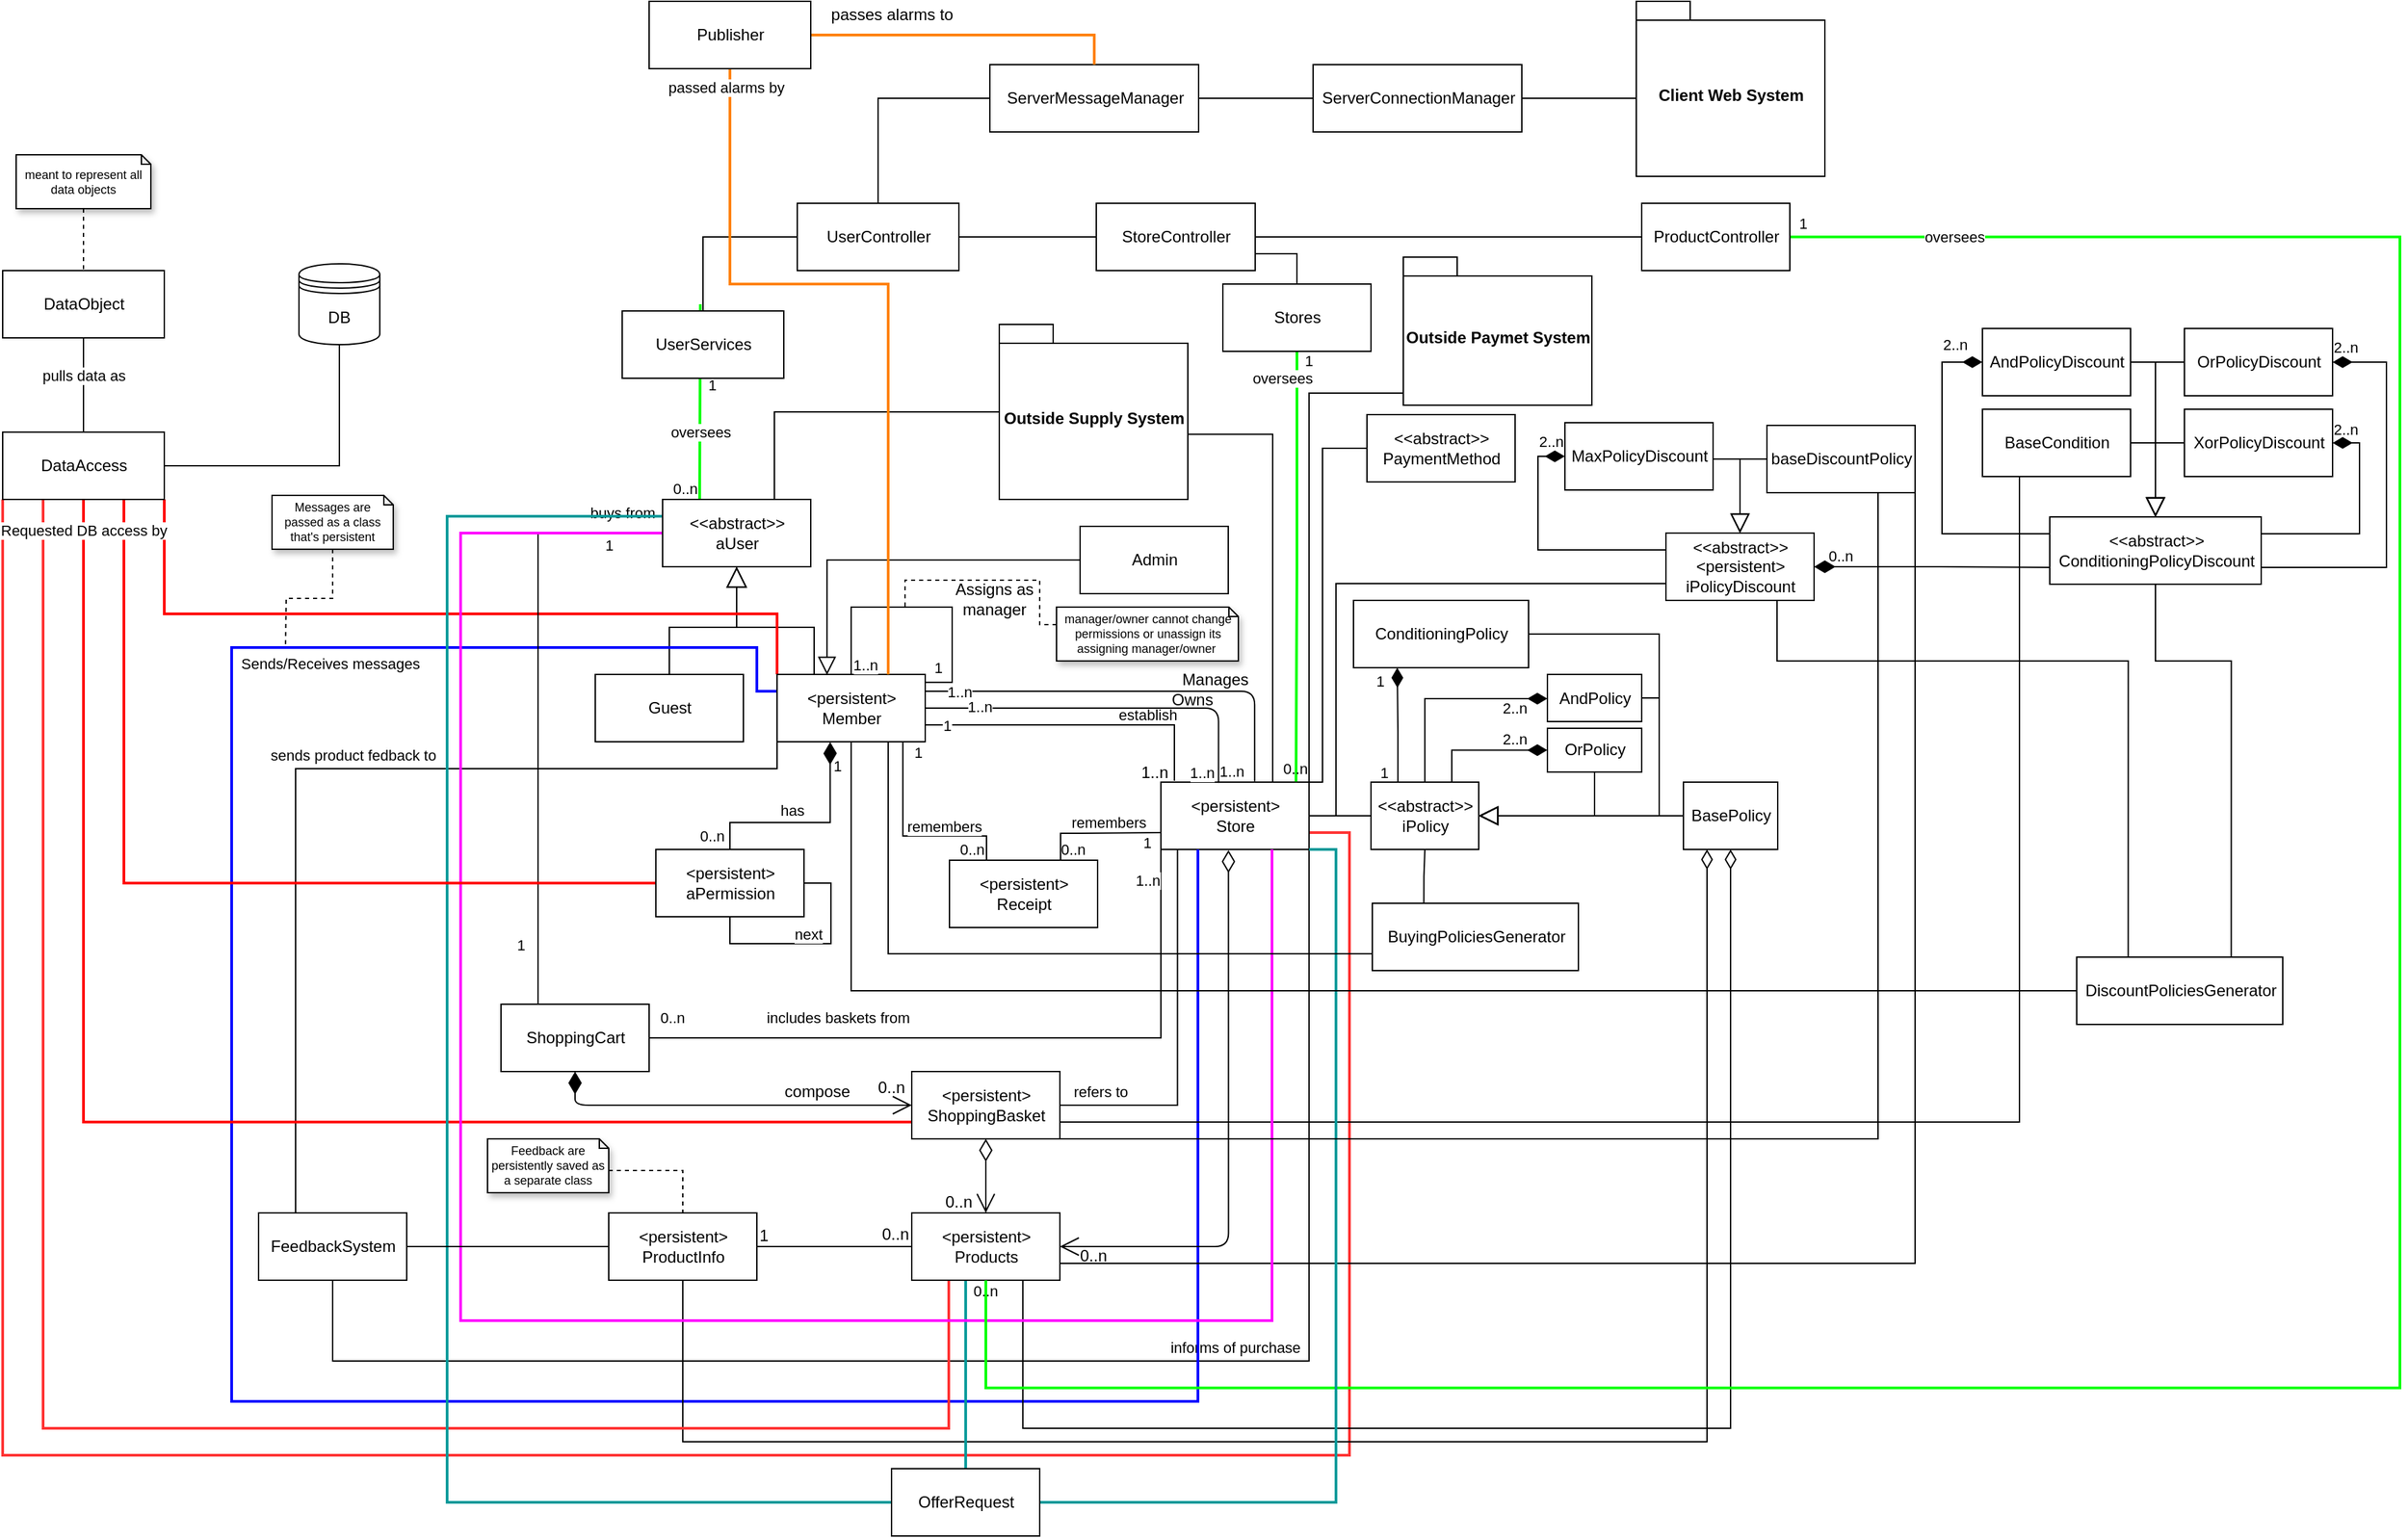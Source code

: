 <mxfile version="14.8.1" type="google"><diagram id="gSfXA00sUA7hz-00boAm" name="Page-1"><mxGraphModel dx="981" dy="505" grid="1" gridSize="10" guides="1" tooltips="1" connect="1" arrows="1" fold="1" page="1" pageScale="1" pageWidth="850" pageHeight="1100" math="0" shadow="0"><root><mxCell id="0"/><mxCell id="1" parent="0"/><mxCell id="NPX3dwUkF5j6a1CiheuS-70" style="edgeStyle=orthogonalEdgeStyle;rounded=0;orthogonalLoop=1;jettySize=auto;html=1;entryX=0.5;entryY=1;entryDx=0;entryDy=0;endArrow=block;endFill=0;endSize=13;" parent="1" source="NPX3dwUkF5j6a1CiheuS-1" target="NPX3dwUkF5j6a1CiheuS-66" edge="1"><mxGeometry relative="1" as="geometry"><mxPoint x="620" y="440" as="targetPoint"/></mxGeometry></mxCell><mxCell id="NPX3dwUkF5j6a1CiheuS-1" value="Guest" style="html=1;" parent="1" vertex="1"><mxGeometry x="520" y="510" width="110" height="50" as="geometry"/></mxCell><mxCell id="StirN0Ju1uoT1aAX9lKu-38" style="edgeStyle=orthogonalEdgeStyle;rounded=0;orthogonalLoop=1;jettySize=auto;html=1;entryX=0.5;entryY=1;entryDx=0;entryDy=0;fontSize=11;startArrow=none;startFill=0;endArrow=none;endFill=0;startSize=14;endSize=14;strokeWidth=1;" parent="1" source="NPX3dwUkF5j6a1CiheuS-3" target="StirN0Ju1uoT1aAX9lKu-35" edge="1"><mxGeometry relative="1" as="geometry"><Array as="points"><mxPoint x="1050" y="1020"/><mxPoint x="325" y="1020"/></Array></mxGeometry></mxCell><mxCell id="StirN0Ju1uoT1aAX9lKu-39" value="informs of purchase" style="edgeLabel;html=1;align=center;verticalAlign=middle;resizable=0;points=[];fontSize=11;" parent="StirN0Ju1uoT1aAX9lKu-38" vertex="1" connectable="0"><mxGeometry x="-0.95" y="-1" relative="1" as="geometry"><mxPoint x="-54" y="341" as="offset"/></mxGeometry></mxCell><mxCell id="LOImNa8EZTWZCWg2lj3R-8" style="edgeStyle=orthogonalEdgeStyle;rounded=0;orthogonalLoop=1;jettySize=auto;html=1;entryX=0;entryY=1;entryDx=0;entryDy=0;endArrow=none;endFill=0;strokeColor=#FF3333;strokeWidth=2;exitX=1;exitY=0.75;exitDx=0;exitDy=0;" parent="1" source="NPX3dwUkF5j6a1CiheuS-3" target="LOImNa8EZTWZCWg2lj3R-1" edge="1"><mxGeometry relative="1" as="geometry"><Array as="points"><mxPoint x="1080" y="628"/><mxPoint x="1080" y="1090"/><mxPoint x="80" y="1090"/></Array></mxGeometry></mxCell><mxCell id="mhMDz9uXr6LTqrZSCj90-63" style="edgeStyle=orthogonalEdgeStyle;rounded=0;orthogonalLoop=1;jettySize=auto;html=1;entryX=0;entryY=0.75;entryDx=0;entryDy=0;endArrow=none;endFill=0;endSize=12;strokeColor=#000000;strokeWidth=1;" parent="1" source="NPX3dwUkF5j6a1CiheuS-3" target="7mhE7U2GdK-dRk63VMq2-10" edge="1"><mxGeometry relative="1" as="geometry"><Array as="points"><mxPoint x="1070" y="615"/><mxPoint x="1070" y="442"/></Array></mxGeometry></mxCell><mxCell id="NPX3dwUkF5j6a1CiheuS-3" value="&amp;lt;persistent&amp;gt;&lt;br&gt;Store" style="html=1;" parent="1" vertex="1"><mxGeometry x="940" y="590" width="110" height="50" as="geometry"/></mxCell><mxCell id="NPX3dwUkF5j6a1CiheuS-4" value="" style="endArrow=none;html=1;endSize=12;startArrow=none;startSize=14;startFill=0;edgeStyle=orthogonalEdgeStyle;exitX=1;exitY=0.5;exitDx=0;exitDy=0;entryX=0.389;entryY=0.012;entryDx=0;entryDy=0;endFill=0;entryPerimeter=0;" parent="1" source="NPX3dwUkF5j6a1CiheuS-9" target="NPX3dwUkF5j6a1CiheuS-3" edge="1"><mxGeometry x="0.158" y="-27" relative="1" as="geometry"><mxPoint x="925" y="442.5" as="sourcePoint"/><mxPoint x="1150" y="340" as="targetPoint"/><mxPoint as="offset"/></mxGeometry></mxCell><mxCell id="NPX3dwUkF5j6a1CiheuS-5" value="1..n" style="edgeLabel;resizable=0;html=1;align=left;verticalAlign=top;" parent="NPX3dwUkF5j6a1CiheuS-4" connectable="0" vertex="1"><mxGeometry x="-1" relative="1" as="geometry"><mxPoint x="20" y="113" as="offset"/></mxGeometry></mxCell><mxCell id="NPX3dwUkF5j6a1CiheuS-6" value="1..n" style="edgeLabel;resizable=0;html=1;align=right;verticalAlign=top;" parent="NPX3dwUkF5j6a1CiheuS-4" connectable="0" vertex="1"><mxGeometry x="1" relative="1" as="geometry"><mxPoint x="-167" y="-70" as="offset"/></mxGeometry></mxCell><mxCell id="NPX3dwUkF5j6a1CiheuS-7" value="" style="endArrow=none;html=1;endSize=12;startArrow=none;startSize=14;startFill=0;edgeStyle=orthogonalEdgeStyle;endFill=0;entryX=0.633;entryY=-0.012;entryDx=0;entryDy=0;entryPerimeter=0;exitX=1;exitY=0.25;exitDx=0;exitDy=0;" parent="1" source="NPX3dwUkF5j6a1CiheuS-9" target="NPX3dwUkF5j6a1CiheuS-3" edge="1"><mxGeometry x="-0.028" y="-18" relative="1" as="geometry"><mxPoint x="940" y="338" as="sourcePoint"/><mxPoint x="995" y="510" as="targetPoint"/><mxPoint as="offset"/></mxGeometry></mxCell><mxCell id="NPX3dwUkF5j6a1CiheuS-8" value="1..n" style="edgeLabel;resizable=0;html=1;align=right;verticalAlign=top;" parent="NPX3dwUkF5j6a1CiheuS-7" connectable="0" vertex="1"><mxGeometry x="1" relative="1" as="geometry"><mxPoint x="-7.5" y="-20.04" as="offset"/></mxGeometry></mxCell><mxCell id="NPX3dwUkF5j6a1CiheuS-69" style="edgeStyle=orthogonalEdgeStyle;rounded=0;orthogonalLoop=1;jettySize=auto;html=1;exitX=0.25;exitY=0;exitDx=0;exitDy=0;entryX=0.5;entryY=1;entryDx=0;entryDy=0;endArrow=block;endFill=0;endSize=13;" parent="1" source="NPX3dwUkF5j6a1CiheuS-9" target="NPX3dwUkF5j6a1CiheuS-66" edge="1"><mxGeometry relative="1" as="geometry"/></mxCell><mxCell id="YovOwJvHyw6SFO0dfiQO-2" style="edgeStyle=orthogonalEdgeStyle;rounded=0;orthogonalLoop=1;jettySize=auto;html=1;exitX=1;exitY=0.75;exitDx=0;exitDy=0;entryX=0.091;entryY=-0.02;entryDx=0;entryDy=0;entryPerimeter=0;startArrow=none;startFill=0;endArrow=none;endFill=0;" parent="1" source="NPX3dwUkF5j6a1CiheuS-9" target="NPX3dwUkF5j6a1CiheuS-3" edge="1"><mxGeometry relative="1" as="geometry"/></mxCell><mxCell id="YovOwJvHyw6SFO0dfiQO-9" value="1" style="edgeLabel;html=1;align=center;verticalAlign=middle;resizable=0;points=[];" parent="YovOwJvHyw6SFO0dfiQO-2" vertex="1" connectable="0"><mxGeometry x="-0.862" relative="1" as="geometry"><mxPoint as="offset"/></mxGeometry></mxCell><mxCell id="YovOwJvHyw6SFO0dfiQO-11" value="establish" style="edgeLabel;html=1;align=center;verticalAlign=middle;resizable=0;points=[];labelBackgroundColor=none;" parent="YovOwJvHyw6SFO0dfiQO-2" vertex="1" connectable="0"><mxGeometry x="-0.271" y="-2" relative="1" as="geometry"><mxPoint x="82" y="-10" as="offset"/></mxGeometry></mxCell><mxCell id="StirN0Ju1uoT1aAX9lKu-6" style="edgeStyle=orthogonalEdgeStyle;rounded=0;orthogonalLoop=1;jettySize=auto;html=1;entryX=0.5;entryY=0;entryDx=0;entryDy=0;endArrow=none;endFill=0;startArrow=diamondThin;startFill=1;strokeWidth=1;startSize=14;endSize=14;exitX=0.358;exitY=1.004;exitDx=0;exitDy=0;exitPerimeter=0;" parent="1" source="NPX3dwUkF5j6a1CiheuS-9" target="StirN0Ju1uoT1aAX9lKu-4" edge="1"><mxGeometry relative="1" as="geometry"><Array as="points"><mxPoint x="694" y="620"/><mxPoint x="620" y="620"/></Array></mxGeometry></mxCell><mxCell id="StirN0Ju1uoT1aAX9lKu-7" value="has" style="edgeLabel;html=1;align=center;verticalAlign=middle;resizable=0;points=[];" parent="StirN0Ju1uoT1aAX9lKu-6" vertex="1" connectable="0"><mxGeometry x="0.013" y="-2" relative="1" as="geometry"><mxPoint x="-10" y="-7" as="offset"/></mxGeometry></mxCell><mxCell id="StirN0Ju1uoT1aAX9lKu-36" style="edgeStyle=orthogonalEdgeStyle;rounded=0;orthogonalLoop=1;jettySize=auto;html=1;entryX=0.25;entryY=0;entryDx=0;entryDy=0;fontSize=11;startArrow=none;startFill=0;endArrow=none;endFill=0;startSize=14;endSize=14;strokeWidth=1;exitX=0;exitY=1;exitDx=0;exitDy=0;" parent="1" source="NPX3dwUkF5j6a1CiheuS-9" target="StirN0Ju1uoT1aAX9lKu-35" edge="1"><mxGeometry relative="1" as="geometry"><Array as="points"><mxPoint x="655" y="580"/><mxPoint x="298" y="580"/></Array></mxGeometry></mxCell><mxCell id="LOImNa8EZTWZCWg2lj3R-9" value="sends product fedback to" style="edgeLabel;html=1;align=center;verticalAlign=middle;resizable=0;points=[];" parent="StirN0Ju1uoT1aAX9lKu-36" vertex="1" connectable="0"><mxGeometry x="-0.095" relative="1" as="geometry"><mxPoint x="-15" y="-10" as="offset"/></mxGeometry></mxCell><mxCell id="ZMflL21BCUBV66UL-zlm-1" style="edgeStyle=orthogonalEdgeStyle;rounded=0;orthogonalLoop=1;jettySize=auto;html=1;exitX=0;exitY=0.25;exitDx=0;exitDy=0;entryX=0.25;entryY=1;entryDx=0;entryDy=0;endArrow=none;endFill=0;strokeWidth=2;strokeColor=#0000FF;" parent="1" source="NPX3dwUkF5j6a1CiheuS-9" target="NPX3dwUkF5j6a1CiheuS-3" edge="1"><mxGeometry relative="1" as="geometry"><mxPoint x="1080" y="650" as="targetPoint"/><Array as="points"><mxPoint x="640" y="523"/><mxPoint x="640" y="490"/><mxPoint x="250" y="490"/><mxPoint x="250" y="1050"/><mxPoint x="968" y="1050"/></Array></mxGeometry></mxCell><mxCell id="ZMflL21BCUBV66UL-zlm-2" value="Sends/Receives messages" style="edgeLabel;html=1;align=center;verticalAlign=middle;resizable=0;points=[];" parent="ZMflL21BCUBV66UL-zlm-1" vertex="1" connectable="0"><mxGeometry x="-0.721" y="-3" relative="1" as="geometry"><mxPoint x="-68" y="15" as="offset"/></mxGeometry></mxCell><mxCell id="LOImNa8EZTWZCWg2lj3R-10" style="edgeStyle=orthogonalEdgeStyle;rounded=0;orthogonalLoop=1;jettySize=auto;html=1;entryX=1;entryY=1;entryDx=0;entryDy=0;endArrow=none;endFill=0;strokeWidth=2;strokeColor=#FF0000;exitX=0;exitY=0;exitDx=0;exitDy=0;" parent="1" source="NPX3dwUkF5j6a1CiheuS-9" target="LOImNa8EZTWZCWg2lj3R-1" edge="1"><mxGeometry relative="1" as="geometry"><Array as="points"><mxPoint x="655" y="465"/><mxPoint x="200" y="465"/></Array></mxGeometry></mxCell><mxCell id="NPX3dwUkF5j6a1CiheuS-9" value="&amp;lt;persistent&amp;gt;&lt;br&gt;Member" style="html=1;" parent="1" vertex="1"><mxGeometry x="655" y="510" width="110" height="50" as="geometry"/></mxCell><mxCell id="mhMDz9uXr6LTqrZSCj90-1" style="edgeStyle=orthogonalEdgeStyle;rounded=0;orthogonalLoop=1;jettySize=auto;html=1;entryX=0.25;entryY=1;entryDx=0;entryDy=0;endArrow=diamondThin;endFill=0;endSize=12;" parent="1" source="NPX3dwUkF5j6a1CiheuS-10" target="7mhE7U2GdK-dRk63VMq2-14" edge="1"><mxGeometry relative="1" as="geometry"><Array as="points"><mxPoint x="585" y="1080"/><mxPoint x="1345" y="1080"/></Array></mxGeometry></mxCell><mxCell id="NPX3dwUkF5j6a1CiheuS-10" value="&amp;lt;persistent&amp;gt;&lt;br&gt;ProductInfo" style="html=1;" parent="1" vertex="1"><mxGeometry x="530" y="910" width="110" height="50" as="geometry"/></mxCell><mxCell id="NPX3dwUkF5j6a1CiheuS-11" style="edgeStyle=orthogonalEdgeStyle;rounded=0;orthogonalLoop=1;jettySize=auto;html=1;endArrow=none;endFill=0;endSize=16;exitX=0.25;exitY=0;exitDx=0;exitDy=0;entryX=0;entryY=0.5;entryDx=0;entryDy=0;" parent="1" source="NPX3dwUkF5j6a1CiheuS-13" target="NPX3dwUkF5j6a1CiheuS-66" edge="1"><mxGeometry relative="1" as="geometry"><mxPoint x="570" y="651" as="targetPoint"/></mxGeometry></mxCell><mxCell id="StirN0Ju1uoT1aAX9lKu-2" value="1" style="edgeLabel;html=1;align=center;verticalAlign=middle;resizable=0;points=[];" parent="NPX3dwUkF5j6a1CiheuS-11" vertex="1" connectable="0"><mxGeometry x="0.705" y="2" relative="1" as="geometry"><mxPoint x="25" y="11" as="offset"/></mxGeometry></mxCell><mxCell id="YovOwJvHyw6SFO0dfiQO-12" style="edgeStyle=orthogonalEdgeStyle;rounded=0;orthogonalLoop=1;jettySize=auto;html=1;exitX=1;exitY=0.5;exitDx=0;exitDy=0;entryX=0;entryY=1;entryDx=0;entryDy=0;startArrow=none;startFill=0;endArrow=none;endFill=0;" parent="1" source="NPX3dwUkF5j6a1CiheuS-13" target="NPX3dwUkF5j6a1CiheuS-3" edge="1"><mxGeometry relative="1" as="geometry"><Array as="points"><mxPoint x="940" y="780"/></Array></mxGeometry></mxCell><mxCell id="YovOwJvHyw6SFO0dfiQO-13" value="0..n" style="edgeLabel;html=1;align=center;verticalAlign=middle;resizable=0;points=[];" parent="YovOwJvHyw6SFO0dfiQO-12" vertex="1" connectable="0"><mxGeometry x="-0.917" y="3" relative="1" as="geometry"><mxPoint x="-5" y="-12" as="offset"/></mxGeometry></mxCell><mxCell id="YovOwJvHyw6SFO0dfiQO-14" value="includes baskets from" style="edgeLabel;html=1;align=center;verticalAlign=middle;resizable=0;points=[];" parent="YovOwJvHyw6SFO0dfiQO-12" vertex="1" connectable="0"><mxGeometry x="-0.442" relative="1" as="geometry"><mxPoint x="-5" y="-15" as="offset"/></mxGeometry></mxCell><mxCell id="YovOwJvHyw6SFO0dfiQO-15" value="1..n" style="edgeLabel;html=1;align=center;verticalAlign=middle;resizable=0;points=[];" parent="YovOwJvHyw6SFO0dfiQO-12" vertex="1" connectable="0"><mxGeometry x="0.912" y="1" relative="1" as="geometry"><mxPoint x="-9" as="offset"/></mxGeometry></mxCell><mxCell id="LOImNa8EZTWZCWg2lj3R-15" style="edgeStyle=orthogonalEdgeStyle;rounded=0;orthogonalLoop=1;jettySize=auto;html=1;entryX=0.5;entryY=1;entryDx=0;entryDy=0;endArrow=none;endFill=0;strokeWidth=2;strokeColor=#FF0000;exitX=0;exitY=0.75;exitDx=0;exitDy=0;" parent="1" source="NPX3dwUkF5j6a1CiheuS-26" target="LOImNa8EZTWZCWg2lj3R-1" edge="1"><mxGeometry relative="1" as="geometry"/></mxCell><mxCell id="NPX3dwUkF5j6a1CiheuS-13" value="ShoppingCart" style="html=1;" parent="1" vertex="1"><mxGeometry x="450" y="755" width="110" height="50" as="geometry"/></mxCell><mxCell id="7mhE7U2GdK-dRk63VMq2-13" style="edgeStyle=orthogonalEdgeStyle;rounded=0;orthogonalLoop=1;jettySize=auto;html=1;entryX=1;entryY=0.5;entryDx=0;entryDy=0;endArrow=none;endFill=0;strokeColor=#000000;strokeWidth=1;" parent="1" source="NPX3dwUkF5j6a1CiheuS-14" target="NPX3dwUkF5j6a1CiheuS-3" edge="1"><mxGeometry relative="1" as="geometry"/></mxCell><mxCell id="mhMDz9uXr6LTqrZSCj90-43" style="edgeStyle=orthogonalEdgeStyle;rounded=0;orthogonalLoop=1;jettySize=auto;html=1;entryX=0;entryY=0.5;entryDx=0;entryDy=0;endArrow=diamondThin;endFill=1;endSize=12;strokeColor=#000000;strokeWidth=1;exitX=0.75;exitY=0;exitDx=0;exitDy=0;" parent="1" source="NPX3dwUkF5j6a1CiheuS-14" target="7mhE7U2GdK-dRk63VMq2-24" edge="1"><mxGeometry relative="1" as="geometry"/></mxCell><mxCell id="NPX3dwUkF5j6a1CiheuS-14" value="&amp;lt;&amp;lt;abstract&amp;gt;&amp;gt;&lt;br&gt;iPolicy" style="html=1;" parent="1" vertex="1"><mxGeometry x="1096" y="590" width="80" height="50" as="geometry"/></mxCell><mxCell id="NPX3dwUkF5j6a1CiheuS-15" style="edgeStyle=orthogonalEdgeStyle;rounded=0;orthogonalLoop=1;jettySize=auto;html=1;entryX=0.849;entryY=1.004;entryDx=0;entryDy=0;endArrow=none;endFill=0;endSize=16;exitX=0.25;exitY=0;exitDx=0;exitDy=0;entryPerimeter=0;" parent="1" source="NPX3dwUkF5j6a1CiheuS-17" target="NPX3dwUkF5j6a1CiheuS-9" edge="1"><mxGeometry relative="1" as="geometry"><Array as="points"><mxPoint x="810" y="630"/><mxPoint x="748" y="630"/></Array></mxGeometry></mxCell><mxCell id="StirN0Ju1uoT1aAX9lKu-12" value="remembers" style="edgeLabel;html=1;align=center;verticalAlign=middle;resizable=0;points=[];fontSize=11;" parent="NPX3dwUkF5j6a1CiheuS-15" vertex="1" connectable="0"><mxGeometry x="-0.233" y="-1" relative="1" as="geometry"><mxPoint x="8" y="-6" as="offset"/></mxGeometry></mxCell><mxCell id="NPX3dwUkF5j6a1CiheuS-16" style="edgeStyle=orthogonalEdgeStyle;rounded=0;orthogonalLoop=1;jettySize=auto;html=1;endArrow=none;endFill=0;endSize=16;exitX=0.75;exitY=0;exitDx=0;exitDy=0;entryX=0;entryY=0.75;entryDx=0;entryDy=0;" parent="1" source="NPX3dwUkF5j6a1CiheuS-17" target="NPX3dwUkF5j6a1CiheuS-3" edge="1"><mxGeometry relative="1" as="geometry"><mxPoint x="930" y="620" as="targetPoint"/><Array as="points"><mxPoint x="866" y="628"/><mxPoint x="880" y="628"/></Array></mxGeometry></mxCell><mxCell id="StirN0Ju1uoT1aAX9lKu-11" value="remembers" style="edgeLabel;html=1;align=center;verticalAlign=middle;resizable=0;points=[];fontSize=11;" parent="NPX3dwUkF5j6a1CiheuS-16" vertex="1" connectable="0"><mxGeometry x="0.047" y="1" relative="1" as="geometry"><mxPoint x="6" y="-7" as="offset"/></mxGeometry></mxCell><mxCell id="NPX3dwUkF5j6a1CiheuS-17" value="&amp;lt;persistent&amp;gt;&lt;br&gt;Receipt" style="html=1;" parent="1" vertex="1"><mxGeometry x="783" y="648" width="110" height="50" as="geometry"/></mxCell><mxCell id="7mhE7U2GdK-dRk63VMq2-11" style="edgeStyle=orthogonalEdgeStyle;rounded=0;orthogonalLoop=1;jettySize=auto;html=1;entryX=1;entryY=0;entryDx=0;entryDy=0;endArrow=none;endFill=0;strokeColor=#000000;strokeWidth=1;exitX=0;exitY=0;exitDx=0;exitDy=101;exitPerimeter=0;" parent="1" source="NPX3dwUkF5j6a1CiheuS-18" target="NPX3dwUkF5j6a1CiheuS-3" edge="1"><mxGeometry relative="1" as="geometry"><Array as="points"><mxPoint x="1050" y="301"/></Array></mxGeometry></mxCell><mxCell id="NPX3dwUkF5j6a1CiheuS-18" value="Outside Paymet System" style="shape=folder;fontStyle=1;spacingTop=10;tabWidth=40;tabHeight=14;tabPosition=left;html=1;" parent="1" vertex="1"><mxGeometry x="1120" y="200" width="140" height="110" as="geometry"/></mxCell><mxCell id="NPX3dwUkF5j6a1CiheuS-20" style="edgeStyle=orthogonalEdgeStyle;rounded=0;orthogonalLoop=1;jettySize=auto;html=1;endArrow=none;endFill=0;endSize=16;exitX=0.999;exitY=0.628;exitDx=0;exitDy=0;exitPerimeter=0;entryX=0.75;entryY=0;entryDx=0;entryDy=0;" parent="1" source="NPX3dwUkF5j6a1CiheuS-22" target="NPX3dwUkF5j6a1CiheuS-3" edge="1"><mxGeometry relative="1" as="geometry"><mxPoint x="600" y="240" as="sourcePoint"/><mxPoint x="1030" y="530" as="targetPoint"/><Array as="points"><mxPoint x="1023" y="332"/><mxPoint x="1023" y="590"/></Array></mxGeometry></mxCell><mxCell id="NPX3dwUkF5j6a1CiheuS-21" style="edgeStyle=orthogonalEdgeStyle;rounded=0;orthogonalLoop=1;jettySize=auto;html=1;endArrow=none;endFill=0;entryX=0.75;entryY=0;entryDx=0;entryDy=0;" parent="1" source="NPX3dwUkF5j6a1CiheuS-22" target="NPX3dwUkF5j6a1CiheuS-66" edge="1"><mxGeometry relative="1" as="geometry"><Array as="points"><mxPoint x="653" y="315"/><mxPoint x="653" y="380"/></Array></mxGeometry></mxCell><mxCell id="NPX3dwUkF5j6a1CiheuS-22" value="Outside Supply System" style="shape=folder;fontStyle=1;spacingTop=10;tabWidth=40;tabHeight=14;tabPosition=left;html=1;" parent="1" vertex="1"><mxGeometry x="820" y="250" width="140" height="130" as="geometry"/></mxCell><mxCell id="NPX3dwUkF5j6a1CiheuS-25" style="edgeStyle=orthogonalEdgeStyle;rounded=0;orthogonalLoop=1;jettySize=auto;html=1;entryX=0.112;entryY=1;entryDx=0;entryDy=0;entryPerimeter=0;startArrow=none;startFill=0;startSize=16;endArrow=none;endFill=0;endSize=16;" parent="1" source="NPX3dwUkF5j6a1CiheuS-26" target="NPX3dwUkF5j6a1CiheuS-3" edge="1"><mxGeometry relative="1" as="geometry"/></mxCell><mxCell id="StirN0Ju1uoT1aAX9lKu-1" value="refers to" style="edgeLabel;html=1;align=center;verticalAlign=middle;resizable=0;points=[];" parent="NPX3dwUkF5j6a1CiheuS-25" vertex="1" connectable="0"><mxGeometry x="-0.754" y="2" relative="1" as="geometry"><mxPoint x="-4" y="-8" as="offset"/></mxGeometry></mxCell><mxCell id="mhMDz9uXr6LTqrZSCj90-68" style="edgeStyle=orthogonalEdgeStyle;rounded=0;orthogonalLoop=1;jettySize=auto;html=1;entryX=0.25;entryY=1;entryDx=0;entryDy=0;startArrow=none;startFill=0;endArrow=none;endFill=0;startSize=13;endSize=12;strokeColor=#000000;strokeWidth=1;exitX=1;exitY=0.75;exitDx=0;exitDy=0;" parent="1" source="NPX3dwUkF5j6a1CiheuS-26" target="mhMDz9uXr6LTqrZSCj90-19" edge="1"><mxGeometry relative="1" as="geometry"/></mxCell><mxCell id="NPX3dwUkF5j6a1CiheuS-26" value="&amp;lt;persistent&amp;gt;&lt;br&gt;ShoppingBasket" style="html=1;" parent="1" vertex="1"><mxGeometry x="755" y="805" width="110" height="50" as="geometry"/></mxCell><mxCell id="LOImNa8EZTWZCWg2lj3R-7" style="edgeStyle=orthogonalEdgeStyle;rounded=0;orthogonalLoop=1;jettySize=auto;html=1;endArrow=none;endFill=0;exitX=0.25;exitY=1;exitDx=0;exitDy=0;strokeColor=#FF3333;strokeWidth=2;entryX=0.25;entryY=1;entryDx=0;entryDy=0;" parent="1" source="NPX3dwUkF5j6a1CiheuS-27" target="LOImNa8EZTWZCWg2lj3R-1" edge="1"><mxGeometry relative="1" as="geometry"><Array as="points"><mxPoint x="783" y="1070"/><mxPoint x="110" y="1070"/></Array></mxGeometry></mxCell><mxCell id="mhMDz9uXr6LTqrZSCj90-2" style="edgeStyle=orthogonalEdgeStyle;rounded=0;orthogonalLoop=1;jettySize=auto;html=1;endArrow=diamondThin;endFill=0;endSize=12;exitX=0.75;exitY=1;exitDx=0;exitDy=0;entryX=0.5;entryY=1;entryDx=0;entryDy=0;" parent="1" source="NPX3dwUkF5j6a1CiheuS-27" target="7mhE7U2GdK-dRk63VMq2-14" edge="1"><mxGeometry relative="1" as="geometry"><mxPoint x="1400" y="640" as="targetPoint"/><Array as="points"><mxPoint x="837" y="1070"/><mxPoint x="1363" y="1070"/></Array></mxGeometry></mxCell><mxCell id="mhMDz9uXr6LTqrZSCj90-10" style="edgeStyle=orthogonalEdgeStyle;rounded=0;orthogonalLoop=1;jettySize=auto;html=1;endArrow=none;endFill=0;endSize=12;exitX=0.364;exitY=1;exitDx=0;exitDy=0;strokeWidth=2;strokeColor=#009999;exitPerimeter=0;" parent="1" source="NPX3dwUkF5j6a1CiheuS-27" target="7mhE7U2GdK-dRk63VMq2-9" edge="1"><mxGeometry relative="1" as="geometry"/></mxCell><mxCell id="mhMDz9uXr6LTqrZSCj90-69" style="edgeStyle=orthogonalEdgeStyle;rounded=0;orthogonalLoop=1;jettySize=auto;html=1;entryX=1;entryY=1;entryDx=0;entryDy=0;startArrow=none;startFill=0;endArrow=none;endFill=0;startSize=13;endSize=12;strokeColor=#000000;strokeWidth=1;exitX=1;exitY=0.75;exitDx=0;exitDy=0;" parent="1" source="NPX3dwUkF5j6a1CiheuS-27" target="mhMDz9uXr6LTqrZSCj90-35" edge="1"><mxGeometry relative="1" as="geometry"/></mxCell><mxCell id="NPX3dwUkF5j6a1CiheuS-27" value="&amp;lt;persistent&amp;gt;&lt;br&gt;Products" style="html=1;" parent="1" vertex="1"><mxGeometry x="755" y="910" width="110" height="50" as="geometry"/></mxCell><mxCell id="NPX3dwUkF5j6a1CiheuS-28" value="" style="endArrow=open;html=1;endSize=12;startArrow=diamondThin;startSize=14;startFill=0;edgeStyle=orthogonalEdgeStyle;align=left;verticalAlign=bottom;exitX=0.456;exitY=1.01;exitDx=0;exitDy=0;exitPerimeter=0;entryX=1;entryY=0.5;entryDx=0;entryDy=0;" parent="1" source="NPX3dwUkF5j6a1CiheuS-3" target="NPX3dwUkF5j6a1CiheuS-27" edge="1"><mxGeometry x="0.891" y="-15" relative="1" as="geometry"><mxPoint x="1100" y="410" as="sourcePoint"/><mxPoint x="1260" y="410" as="targetPoint"/><Array as="points"><mxPoint x="990" y="935"/></Array><mxPoint as="offset"/></mxGeometry></mxCell><mxCell id="NPX3dwUkF5j6a1CiheuS-29" value="" style="endArrow=none;html=1;rounded=0;" parent="1" source="NPX3dwUkF5j6a1CiheuS-10" target="NPX3dwUkF5j6a1CiheuS-27" edge="1"><mxGeometry relative="1" as="geometry"><mxPoint x="940" y="370" as="sourcePoint"/><mxPoint x="1100" y="370" as="targetPoint"/></mxGeometry></mxCell><mxCell id="NPX3dwUkF5j6a1CiheuS-30" value="1" style="resizable=0;html=1;align=left;verticalAlign=bottom;" parent="NPX3dwUkF5j6a1CiheuS-29" connectable="0" vertex="1"><mxGeometry x="-1" relative="1" as="geometry"/></mxCell><mxCell id="NPX3dwUkF5j6a1CiheuS-31" value="0..n" style="resizable=0;html=1;align=right;verticalAlign=bottom;" parent="NPX3dwUkF5j6a1CiheuS-29" connectable="0" vertex="1"><mxGeometry x="1" relative="1" as="geometry"><mxPoint x="-2" y="-1" as="offset"/></mxGeometry></mxCell><mxCell id="NPX3dwUkF5j6a1CiheuS-32" value="" style="endArrow=open;html=1;endSize=12;startArrow=diamondThin;startSize=14;startFill=1;edgeStyle=orthogonalEdgeStyle;align=left;verticalAlign=bottom;exitX=0.5;exitY=1;exitDx=0;exitDy=0;entryX=0;entryY=0.5;entryDx=0;entryDy=0;" parent="1" source="NPX3dwUkF5j6a1CiheuS-13" target="NPX3dwUkF5j6a1CiheuS-26" edge="1"><mxGeometry x="0.833" y="15" relative="1" as="geometry"><mxPoint x="990" y="370" as="sourcePoint"/><mxPoint x="1150" y="370" as="targetPoint"/><mxPoint as="offset"/></mxGeometry></mxCell><mxCell id="NPX3dwUkF5j6a1CiheuS-41" value="1" style="edgeLabel;resizable=0;html=1;align=left;verticalAlign=top;" parent="1" connectable="0" vertex="1"><mxGeometry x="460" y="698" as="geometry"/></mxCell><mxCell id="NPX3dwUkF5j6a1CiheuS-42" value="compose" style="text;html=1;strokeColor=none;fillColor=none;align=center;verticalAlign=middle;whiteSpace=wrap;rounded=0;" parent="1" vertex="1"><mxGeometry x="640" y="810" width="90" height="20" as="geometry"/></mxCell><mxCell id="NPX3dwUkF5j6a1CiheuS-43" value="" style="resizable=0;html=1;align=right;verticalAlign=bottom;" parent="1" connectable="0" vertex="1"><mxGeometry x="739.998" y="830" as="geometry"/></mxCell><mxCell id="NPX3dwUkF5j6a1CiheuS-44" value="0..n" style="resizable=0;html=1;align=right;verticalAlign=bottom;" parent="1" connectable="0" vertex="1"><mxGeometry x="900.002" y="950" as="geometry"/></mxCell><mxCell id="NPX3dwUkF5j6a1CiheuS-45" value="" style="endArrow=open;html=1;endSize=12;startArrow=diamondThin;startSize=14;startFill=0;edgeStyle=orthogonalEdgeStyle;align=left;verticalAlign=bottom;exitX=0.5;exitY=1;exitDx=0;exitDy=0;entryX=0.5;entryY=0;entryDx=0;entryDy=0;" parent="1" source="NPX3dwUkF5j6a1CiheuS-26" target="NPX3dwUkF5j6a1CiheuS-27" edge="1"><mxGeometry x="0.891" y="-15" relative="1" as="geometry"><mxPoint x="1000.16" y="650.5" as="sourcePoint"/><mxPoint x="875" y="945" as="targetPoint"/><Array as="points"><mxPoint x="810" y="890"/><mxPoint x="810" y="890"/></Array><mxPoint as="offset"/></mxGeometry></mxCell><mxCell id="NPX3dwUkF5j6a1CiheuS-46" value="0..n" style="resizable=0;html=1;align=right;verticalAlign=bottom;" parent="1" connectable="0" vertex="1"><mxGeometry x="750.002" y="825" as="geometry"/></mxCell><mxCell id="NPX3dwUkF5j6a1CiheuS-47" value="0..n" style="resizable=0;html=1;align=right;verticalAlign=bottom;" parent="1" connectable="0" vertex="1"><mxGeometry x="800.002" y="910" as="geometry"/></mxCell><mxCell id="NPX3dwUkF5j6a1CiheuS-48" value="Owns" style="text;html=1;strokeColor=none;fillColor=none;align=center;verticalAlign=middle;whiteSpace=wrap;rounded=0;" parent="1" vertex="1"><mxGeometry x="941" y="519" width="45" height="20" as="geometry"/></mxCell><mxCell id="NPX3dwUkF5j6a1CiheuS-49" value="Manages" style="text;html=1;strokeColor=none;fillColor=none;align=center;verticalAlign=middle;whiteSpace=wrap;rounded=0;" parent="1" vertex="1"><mxGeometry x="957.5" y="504" width="45" height="20" as="geometry"/></mxCell><mxCell id="NPX3dwUkF5j6a1CiheuS-50" value="1..n" style="edgeLabel;resizable=0;html=1;align=right;verticalAlign=top;" parent="1" connectable="0" vertex="1"><mxGeometry x="800.0" y="509.998" as="geometry"/></mxCell><mxCell id="NPX3dwUkF5j6a1CiheuS-51" value="1..n" style="edgeLabel;resizable=0;html=1;align=right;verticalAlign=top;" parent="1" connectable="0" vertex="1"><mxGeometry x="980.0" y="570.003" as="geometry"/></mxCell><mxCell id="NPX3dwUkF5j6a1CiheuS-52" style="edgeStyle=orthogonalEdgeStyle;rounded=0;orthogonalLoop=1;jettySize=auto;html=1;entryX=1.003;entryY=0.118;entryDx=0;entryDy=0;endArrow=none;endFill=0;entryPerimeter=0;" parent="1" source="NPX3dwUkF5j6a1CiheuS-9" target="NPX3dwUkF5j6a1CiheuS-9" edge="1"><mxGeometry relative="1" as="geometry"><Array as="points"><mxPoint x="710" y="460"/><mxPoint x="785" y="460"/><mxPoint x="785" y="516"/></Array></mxGeometry></mxCell><mxCell id="NPX3dwUkF5j6a1CiheuS-53" style="edgeStyle=orthogonalEdgeStyle;rounded=0;orthogonalLoop=1;jettySize=auto;html=1;exitX=0.75;exitY=0;exitDx=0;exitDy=0;entryX=1;entryY=0.25;entryDx=0;entryDy=0;endArrow=none;endFill=0;" parent="1" source="NPX3dwUkF5j6a1CiheuS-9" target="NPX3dwUkF5j6a1CiheuS-9" edge="1"><mxGeometry relative="1" as="geometry"/></mxCell><mxCell id="NPX3dwUkF5j6a1CiheuS-54" value="Assigns as manager" style="text;html=1;strokeColor=none;fillColor=none;align=center;verticalAlign=middle;whiteSpace=wrap;rounded=0;" parent="1" vertex="1"><mxGeometry x="780" y="444" width="72.5" height="20" as="geometry"/></mxCell><mxCell id="NPX3dwUkF5j6a1CiheuS-55" style="edgeStyle=orthogonalEdgeStyle;rounded=0;orthogonalLoop=1;jettySize=auto;html=1;endArrow=none;endFill=0;dashed=1;" parent="1" source="NPX3dwUkF5j6a1CiheuS-56" edge="1"><mxGeometry relative="1" as="geometry"><mxPoint x="750" y="460" as="targetPoint"/><Array as="points"><mxPoint x="850" y="473"/><mxPoint x="850" y="440"/><mxPoint x="750" y="440"/></Array></mxGeometry></mxCell><mxCell id="NPX3dwUkF5j6a1CiheuS-56" value="manager/owner cannot change permissions or unassign its assigning manager/owner&amp;nbsp;" style="shape=note;whiteSpace=wrap;html=1;backgroundOutline=1;darkOpacity=0.05;size=7;shadow=1;fontSize=9;" parent="1" vertex="1"><mxGeometry x="862.5" y="460" width="135" height="40" as="geometry"/></mxCell><mxCell id="NPX3dwUkF5j6a1CiheuS-57" value="1..n" style="edgeLabel;resizable=0;html=1;align=right;verticalAlign=top;" parent="1" connectable="0" vertex="1"><mxGeometry x="730.0" y="489.998" as="geometry"/></mxCell><mxCell id="NPX3dwUkF5j6a1CiheuS-58" value="1" style="edgeLabel;resizable=0;html=1;align=right;verticalAlign=top;" parent="1" connectable="0" vertex="1"><mxGeometry x="778.0" y="492.498" as="geometry"/></mxCell><mxCell id="NPX3dwUkF5j6a1CiheuS-59" style="edgeStyle=orthogonalEdgeStyle;rounded=0;orthogonalLoop=1;jettySize=auto;html=1;entryX=0.337;entryY=0.007;entryDx=0;entryDy=0;entryPerimeter=0;endArrow=block;endFill=0;fontSize=9;endSize=11;exitX=0;exitY=0.5;exitDx=0;exitDy=0;" parent="1" source="NPX3dwUkF5j6a1CiheuS-60" target="NPX3dwUkF5j6a1CiheuS-9" edge="1"><mxGeometry relative="1" as="geometry"><Array as="points"><mxPoint x="692" y="425"/></Array></mxGeometry></mxCell><mxCell id="NPX3dwUkF5j6a1CiheuS-60" value="Admin" style="html=1;" parent="1" vertex="1"><mxGeometry x="880" y="400" width="110" height="50" as="geometry"/></mxCell><mxCell id="NPX3dwUkF5j6a1CiheuS-61" style="edgeStyle=orthogonalEdgeStyle;rounded=0;orthogonalLoop=1;jettySize=auto;html=1;endArrow=none;endFill=0;endSize=16;exitX=0.75;exitY=1;exitDx=0;exitDy=0;entryX=0;entryY=0.5;entryDx=0;entryDy=0;strokeWidth=2;strokeColor=#FF00FF;" parent="1" source="NPX3dwUkF5j6a1CiheuS-3" target="NPX3dwUkF5j6a1CiheuS-66" edge="1"><mxGeometry relative="1" as="geometry"><mxPoint x="525" y="540" as="targetPoint"/><Array as="points"><mxPoint x="1023" y="990"/><mxPoint x="420" y="990"/><mxPoint x="420" y="405"/></Array><mxPoint x="1027.5" y="645" as="sourcePoint"/></mxGeometry></mxCell><mxCell id="StirN0Ju1uoT1aAX9lKu-28" value="buys from" style="edgeLabel;html=1;align=center;verticalAlign=middle;resizable=0;points=[];fontSize=11;" parent="NPX3dwUkF5j6a1CiheuS-61" vertex="1" connectable="0"><mxGeometry x="0.713" y="-2" relative="1" as="geometry"><mxPoint x="118" y="-107" as="offset"/></mxGeometry></mxCell><mxCell id="NPX3dwUkF5j6a1CiheuS-62" style="edgeStyle=orthogonalEdgeStyle;rounded=0;orthogonalLoop=1;jettySize=auto;html=1;entryX=0.912;entryY=-0.007;entryDx=0;entryDy=0;endArrow=none;endFill=0;endSize=11;fontSize=9;entryPerimeter=0;exitX=0.5;exitY=1;exitDx=0;exitDy=0;strokeColor=#00FF00;strokeWidth=2;" parent="1" source="StirN0Ju1uoT1aAX9lKu-19" target="NPX3dwUkF5j6a1CiheuS-3" edge="1"><mxGeometry relative="1" as="geometry"/></mxCell><mxCell id="StirN0Ju1uoT1aAX9lKu-24" value="oversees" style="edgeLabel;html=1;align=center;verticalAlign=middle;resizable=0;points=[];fontSize=11;" parent="NPX3dwUkF5j6a1CiheuS-62" vertex="1" connectable="0"><mxGeometry x="-0.781" relative="1" as="geometry"><mxPoint x="-11" y="-15" as="offset"/></mxGeometry></mxCell><mxCell id="NPX3dwUkF5j6a1CiheuS-63" style="edgeStyle=orthogonalEdgeStyle;rounded=0;orthogonalLoop=1;jettySize=auto;html=1;endArrow=none;endFill=0;endSize=11;fontSize=9;entryX=0.25;entryY=0;entryDx=0;entryDy=0;strokeColor=#00FF00;strokeWidth=2;" parent="1" source="NPX3dwUkF5j6a1CiheuS-64" target="NPX3dwUkF5j6a1CiheuS-66" edge="1"><mxGeometry relative="1" as="geometry"><mxPoint x="548" y="370" as="targetPoint"/><Array as="points"><mxPoint x="598" y="235"/><mxPoint x="598" y="380"/></Array></mxGeometry></mxCell><mxCell id="StirN0Ju1uoT1aAX9lKu-21" value="oversees" style="edgeLabel;html=1;align=center;verticalAlign=middle;resizable=0;points=[];fontSize=11;" parent="NPX3dwUkF5j6a1CiheuS-63" vertex="1" connectable="0"><mxGeometry x="-0.339" y="-1" relative="1" as="geometry"><mxPoint x="1" y="51" as="offset"/></mxGeometry></mxCell><mxCell id="StirN0Ju1uoT1aAX9lKu-18" style="edgeStyle=orthogonalEdgeStyle;rounded=0;orthogonalLoop=1;jettySize=auto;html=1;entryX=0;entryY=0.5;entryDx=0;entryDy=0;fontSize=11;startArrow=none;startFill=0;endArrow=none;endFill=0;startSize=14;endSize=14;strokeWidth=1;exitX=0.5;exitY=0;exitDx=0;exitDy=0;" parent="1" source="NPX3dwUkF5j6a1CiheuS-64" target="StirN0Ju1uoT1aAX9lKu-17" edge="1"><mxGeometry relative="1" as="geometry"/></mxCell><mxCell id="NPX3dwUkF5j6a1CiheuS-64" value="UserServices" style="html=1;" parent="1" vertex="1"><mxGeometry x="540" y="240" width="120" height="50" as="geometry"/></mxCell><mxCell id="7mhE7U2GdK-dRk63VMq2-12" style="edgeStyle=orthogonalEdgeStyle;rounded=0;orthogonalLoop=1;jettySize=auto;html=1;entryX=0;entryY=0.5;entryDx=0;entryDy=0;endArrow=none;endFill=0;strokeWidth=2;exitX=1;exitY=0.25;exitDx=0;exitDy=0;strokeColor=#009999;" parent="1" source="NPX3dwUkF5j6a1CiheuS-66" target="7mhE7U2GdK-dRk63VMq2-9" edge="1"><mxGeometry relative="1" as="geometry"><Array as="points"><mxPoint x="410" y="393"/><mxPoint x="410" y="1125"/></Array></mxGeometry></mxCell><mxCell id="NPX3dwUkF5j6a1CiheuS-66" value="&amp;lt;&amp;lt;abstract&amp;gt;&amp;gt;&lt;br&gt;aUser" style="html=1;" parent="1" vertex="1"><mxGeometry x="570" y="380" width="110" height="50" as="geometry"/></mxCell><mxCell id="YovOwJvHyw6SFO0dfiQO-10" value="1..n" style="text;html=1;align=center;verticalAlign=middle;resizable=0;points=[];autosize=1;strokeColor=none;" parent="1" vertex="1"><mxGeometry x="915" y="572.5" width="40" height="20" as="geometry"/></mxCell><mxCell id="LOImNa8EZTWZCWg2lj3R-11" style="edgeStyle=orthogonalEdgeStyle;rounded=0;orthogonalLoop=1;jettySize=auto;html=1;entryX=0.75;entryY=1;entryDx=0;entryDy=0;endArrow=none;endFill=0;strokeColor=#FF0000;strokeWidth=2;" parent="1" source="StirN0Ju1uoT1aAX9lKu-4" target="LOImNa8EZTWZCWg2lj3R-1" edge="1"><mxGeometry relative="1" as="geometry"/></mxCell><mxCell id="LOImNa8EZTWZCWg2lj3R-12" value="Requested DB access by" style="edgeLabel;html=1;align=center;verticalAlign=middle;resizable=0;points=[];" parent="LOImNa8EZTWZCWg2lj3R-11" vertex="1" connectable="0"><mxGeometry x="0.925" y="2" relative="1" as="geometry"><mxPoint x="-28" y="-3" as="offset"/></mxGeometry></mxCell><mxCell id="StirN0Ju1uoT1aAX9lKu-4" value="&amp;lt;persistent&amp;gt;&lt;br&gt;aPermission" style="html=1;" parent="1" vertex="1"><mxGeometry x="565" y="640" width="110" height="50" as="geometry"/></mxCell><mxCell id="StirN0Ju1uoT1aAX9lKu-5" style="edgeStyle=orthogonalEdgeStyle;rounded=0;orthogonalLoop=1;jettySize=auto;html=1;entryX=0.5;entryY=1;entryDx=0;entryDy=0;exitX=1;exitY=0.5;exitDx=0;exitDy=0;endArrow=none;endFill=0;" parent="1" source="StirN0Ju1uoT1aAX9lKu-4" target="StirN0Ju1uoT1aAX9lKu-4" edge="1"><mxGeometry relative="1" as="geometry"/></mxCell><mxCell id="StirN0Ju1uoT1aAX9lKu-8" value="next" style="edgeLabel;html=1;align=center;verticalAlign=middle;resizable=0;points=[];" parent="StirN0Ju1uoT1aAX9lKu-5" vertex="1" connectable="0"><mxGeometry x="-0.312" y="-1" relative="1" as="geometry"><mxPoint x="-16" y="3" as="offset"/></mxGeometry></mxCell><mxCell id="StirN0Ju1uoT1aAX9lKu-9" value="1" style="text;html=1;strokeColor=none;fillColor=none;align=center;verticalAlign=middle;whiteSpace=wrap;rounded=0;fontSize=11;" parent="1" vertex="1"><mxGeometry x="690" y="572.5" width="20" height="10" as="geometry"/></mxCell><mxCell id="StirN0Ju1uoT1aAX9lKu-10" value="0..n" style="text;html=1;strokeColor=none;fillColor=none;align=center;verticalAlign=middle;whiteSpace=wrap;rounded=0;fontSize=11;" parent="1" vertex="1"><mxGeometry x="597" y="625" width="20" height="10" as="geometry"/></mxCell><mxCell id="StirN0Ju1uoT1aAX9lKu-13" value="1" style="text;html=1;strokeColor=none;fillColor=none;align=center;verticalAlign=middle;whiteSpace=wrap;rounded=0;fontSize=11;" parent="1" vertex="1"><mxGeometry x="750" y="562.5" width="20" height="10" as="geometry"/></mxCell><mxCell id="StirN0Ju1uoT1aAX9lKu-14" value="1" style="text;html=1;strokeColor=none;fillColor=none;align=center;verticalAlign=middle;whiteSpace=wrap;rounded=0;fontSize=11;" parent="1" vertex="1"><mxGeometry x="920" y="630" width="20" height="10" as="geometry"/></mxCell><mxCell id="StirN0Ju1uoT1aAX9lKu-15" value="0..n" style="text;html=1;strokeColor=none;fillColor=none;align=center;verticalAlign=middle;whiteSpace=wrap;rounded=0;fontSize=11;" parent="1" vertex="1"><mxGeometry x="790" y="635" width="20" height="10" as="geometry"/></mxCell><mxCell id="StirN0Ju1uoT1aAX9lKu-16" value="0..n" style="text;html=1;strokeColor=none;fillColor=none;align=center;verticalAlign=middle;whiteSpace=wrap;rounded=0;fontSize=11;" parent="1" vertex="1"><mxGeometry x="865" y="635" width="20" height="10" as="geometry"/></mxCell><mxCell id="StirN0Ju1uoT1aAX9lKu-41" style="edgeStyle=orthogonalEdgeStyle;rounded=0;orthogonalLoop=1;jettySize=auto;html=1;entryX=0;entryY=0.5;entryDx=0;entryDy=0;fontSize=11;startArrow=none;startFill=0;endArrow=none;endFill=0;startSize=14;endSize=14;strokeWidth=1;exitX=0.5;exitY=0;exitDx=0;exitDy=0;" parent="1" source="StirN0Ju1uoT1aAX9lKu-17" target="StirN0Ju1uoT1aAX9lKu-40" edge="1"><mxGeometry relative="1" as="geometry"/></mxCell><mxCell id="StirN0Ju1uoT1aAX9lKu-45" style="edgeStyle=orthogonalEdgeStyle;rounded=0;orthogonalLoop=1;jettySize=auto;html=1;entryX=0;entryY=0.5;entryDx=0;entryDy=0;fontSize=11;startArrow=none;startFill=0;endArrow=none;endFill=0;startSize=14;endSize=14;strokeWidth=1;" parent="1" source="StirN0Ju1uoT1aAX9lKu-17" target="StirN0Ju1uoT1aAX9lKu-20" edge="1"><mxGeometry relative="1" as="geometry"/></mxCell><mxCell id="StirN0Ju1uoT1aAX9lKu-17" value="UserController" style="html=1;" parent="1" vertex="1"><mxGeometry x="670" y="160" width="120" height="50" as="geometry"/></mxCell><mxCell id="StirN0Ju1uoT1aAX9lKu-19" value="Stores" style="html=1;" parent="1" vertex="1"><mxGeometry x="986" y="220" width="110" height="50" as="geometry"/></mxCell><mxCell id="StirN0Ju1uoT1aAX9lKu-27" style="edgeStyle=orthogonalEdgeStyle;rounded=0;orthogonalLoop=1;jettySize=auto;html=1;entryX=0.5;entryY=0;entryDx=0;entryDy=0;fontSize=11;startArrow=none;startFill=0;endArrow=none;endFill=0;startSize=14;endSize=14;strokeWidth=1;exitX=1;exitY=0.75;exitDx=0;exitDy=0;" parent="1" source="StirN0Ju1uoT1aAX9lKu-20" target="StirN0Ju1uoT1aAX9lKu-19" edge="1"><mxGeometry relative="1" as="geometry"/></mxCell><mxCell id="StirN0Ju1uoT1aAX9lKu-43" style="edgeStyle=orthogonalEdgeStyle;rounded=0;orthogonalLoop=1;jettySize=auto;html=1;entryX=0;entryY=0.5;entryDx=0;entryDy=0;fontSize=11;startArrow=none;startFill=0;endArrow=none;endFill=0;startSize=14;endSize=14;strokeWidth=1;" parent="1" source="StirN0Ju1uoT1aAX9lKu-20" target="StirN0Ju1uoT1aAX9lKu-34" edge="1"><mxGeometry relative="1" as="geometry"/></mxCell><mxCell id="StirN0Ju1uoT1aAX9lKu-20" value="StoreController" style="html=1;" parent="1" vertex="1"><mxGeometry x="892" y="160" width="118" height="50" as="geometry"/></mxCell><mxCell id="StirN0Ju1uoT1aAX9lKu-22" value="1" style="text;html=1;strokeColor=none;fillColor=none;align=center;verticalAlign=middle;whiteSpace=wrap;rounded=0;fontSize=11;" parent="1" vertex="1"><mxGeometry x="597" y="290" width="20" height="10" as="geometry"/></mxCell><mxCell id="StirN0Ju1uoT1aAX9lKu-23" value="0..n" style="text;html=1;strokeColor=none;fillColor=none;align=center;verticalAlign=middle;whiteSpace=wrap;rounded=0;fontSize=11;" parent="1" vertex="1"><mxGeometry x="577" y="367" width="20" height="10" as="geometry"/></mxCell><mxCell id="StirN0Ju1uoT1aAX9lKu-25" value="1" style="text;html=1;strokeColor=none;fillColor=none;align=center;verticalAlign=middle;whiteSpace=wrap;rounded=0;fontSize=11;" parent="1" vertex="1"><mxGeometry x="1040" y="272" width="20" height="10" as="geometry"/></mxCell><mxCell id="StirN0Ju1uoT1aAX9lKu-26" value="0..n" style="text;html=1;strokeColor=none;fillColor=none;align=center;verticalAlign=middle;whiteSpace=wrap;rounded=0;fontSize=11;" parent="1" vertex="1"><mxGeometry x="1030" y="575" width="20" height="10" as="geometry"/></mxCell><mxCell id="mhMDz9uXr6LTqrZSCj90-17" style="edgeStyle=orthogonalEdgeStyle;rounded=0;orthogonalLoop=1;jettySize=auto;html=1;entryX=1;entryY=0;entryDx=0;entryDy=0;endArrow=none;endFill=0;endSize=12;strokeWidth=1;exitX=0;exitY=0.5;exitDx=0;exitDy=0;" parent="1" source="StirN0Ju1uoT1aAX9lKu-30" target="NPX3dwUkF5j6a1CiheuS-3" edge="1"><mxGeometry relative="1" as="geometry"><Array as="points"><mxPoint x="1060" y="342"/><mxPoint x="1060" y="590"/></Array></mxGeometry></mxCell><mxCell id="StirN0Ju1uoT1aAX9lKu-30" value="&amp;lt;&amp;lt;abstract&amp;gt;&amp;gt;&lt;br&gt;PaymentMethod" style="html=1;" parent="1" vertex="1"><mxGeometry x="1093" y="317" width="110" height="50" as="geometry"/></mxCell><mxCell id="StirN0Ju1uoT1aAX9lKu-46" style="edgeStyle=orthogonalEdgeStyle;rounded=0;orthogonalLoop=1;jettySize=auto;html=1;entryX=0.5;entryY=1;entryDx=0;entryDy=0;fontSize=11;startArrow=none;startFill=0;endArrow=none;endFill=0;startSize=14;endSize=14;strokeWidth=2;strokeColor=#00FF00;exitX=1;exitY=0.5;exitDx=0;exitDy=0;" parent="1" source="StirN0Ju1uoT1aAX9lKu-34" target="NPX3dwUkF5j6a1CiheuS-27" edge="1"><mxGeometry relative="1" as="geometry"><Array as="points"><mxPoint x="1860" y="185"/><mxPoint x="1860" y="1040"/><mxPoint x="810" y="1040"/></Array></mxGeometry></mxCell><mxCell id="StirN0Ju1uoT1aAX9lKu-47" value="oversees" style="edgeLabel;html=1;align=center;verticalAlign=middle;resizable=0;points=[];fontSize=11;" parent="StirN0Ju1uoT1aAX9lKu-46" vertex="1" connectable="0"><mxGeometry x="-0.951" y="4" relative="1" as="geometry"><mxPoint x="62" y="4" as="offset"/></mxGeometry></mxCell><mxCell id="StirN0Ju1uoT1aAX9lKu-34" value="ProductController" style="html=1;" parent="1" vertex="1"><mxGeometry x="1297" y="160" width="110" height="50" as="geometry"/></mxCell><mxCell id="StirN0Ju1uoT1aAX9lKu-37" style="edgeStyle=orthogonalEdgeStyle;rounded=0;orthogonalLoop=1;jettySize=auto;html=1;entryX=0;entryY=0.5;entryDx=0;entryDy=0;fontSize=11;startArrow=none;startFill=0;endArrow=none;endFill=0;startSize=14;endSize=14;strokeWidth=1;" parent="1" source="StirN0Ju1uoT1aAX9lKu-35" target="NPX3dwUkF5j6a1CiheuS-10" edge="1"><mxGeometry relative="1" as="geometry"/></mxCell><mxCell id="StirN0Ju1uoT1aAX9lKu-35" value="FeedbackSystem" style="html=1;" parent="1" vertex="1"><mxGeometry x="270" y="910" width="110" height="50" as="geometry"/></mxCell><mxCell id="StirN0Ju1uoT1aAX9lKu-52" style="edgeStyle=orthogonalEdgeStyle;rounded=0;orthogonalLoop=1;jettySize=auto;html=1;entryX=0;entryY=0.5;entryDx=0;entryDy=0;fontSize=11;startArrow=none;startFill=0;endArrow=none;endFill=0;startSize=14;endSize=14;strokeWidth=1;" parent="1" source="StirN0Ju1uoT1aAX9lKu-40" target="StirN0Ju1uoT1aAX9lKu-50" edge="1"><mxGeometry relative="1" as="geometry"/></mxCell><mxCell id="StirN0Ju1uoT1aAX9lKu-40" value="ServerMessageManager" style="html=1;" parent="1" vertex="1"><mxGeometry x="813" y="57" width="155" height="50" as="geometry"/></mxCell><mxCell id="StirN0Ju1uoT1aAX9lKu-44" value="Client Web System" style="shape=folder;fontStyle=1;spacingTop=10;tabWidth=40;tabHeight=14;tabPosition=left;html=1;" parent="1" vertex="1"><mxGeometry x="1293" y="10" width="140" height="130" as="geometry"/></mxCell><mxCell id="StirN0Ju1uoT1aAX9lKu-48" value="1" style="text;html=1;strokeColor=none;fillColor=none;align=center;verticalAlign=middle;whiteSpace=wrap;rounded=0;fontSize=11;" parent="1" vertex="1"><mxGeometry x="1407" y="170" width="20" height="10" as="geometry"/></mxCell><mxCell id="StirN0Ju1uoT1aAX9lKu-49" value="0..n" style="text;html=1;strokeColor=none;fillColor=none;align=center;verticalAlign=middle;whiteSpace=wrap;rounded=0;fontSize=11;" parent="1" vertex="1"><mxGeometry x="800" y="963" width="20" height="10" as="geometry"/></mxCell><mxCell id="StirN0Ju1uoT1aAX9lKu-51" style="edgeStyle=orthogonalEdgeStyle;rounded=0;orthogonalLoop=1;jettySize=auto;html=1;entryX=0;entryY=0;entryDx=0;entryDy=72;entryPerimeter=0;fontSize=11;startArrow=none;startFill=0;endArrow=none;endFill=0;startSize=14;endSize=14;strokeWidth=1;" parent="1" source="StirN0Ju1uoT1aAX9lKu-50" target="StirN0Ju1uoT1aAX9lKu-44" edge="1"><mxGeometry relative="1" as="geometry"/></mxCell><mxCell id="StirN0Ju1uoT1aAX9lKu-50" value="ServerConnectionManager" style="html=1;" parent="1" vertex="1"><mxGeometry x="1053" y="57" width="155" height="50" as="geometry"/></mxCell><mxCell id="LOImNa8EZTWZCWg2lj3R-3" style="edgeStyle=orthogonalEdgeStyle;rounded=0;orthogonalLoop=1;jettySize=auto;html=1;entryX=0.5;entryY=1;entryDx=0;entryDy=0;endArrow=none;endFill=0;" parent="1" source="LOImNa8EZTWZCWg2lj3R-1" target="LOImNa8EZTWZCWg2lj3R-2" edge="1"><mxGeometry relative="1" as="geometry"/></mxCell><mxCell id="LOImNa8EZTWZCWg2lj3R-4" value="pulls data as" style="edgeLabel;html=1;align=center;verticalAlign=middle;resizable=0;points=[];" parent="LOImNa8EZTWZCWg2lj3R-3" vertex="1" connectable="0"><mxGeometry x="0.21" relative="1" as="geometry"><mxPoint as="offset"/></mxGeometry></mxCell><mxCell id="LOImNa8EZTWZCWg2lj3R-13" style="edgeStyle=orthogonalEdgeStyle;rounded=0;orthogonalLoop=1;jettySize=auto;html=1;endArrow=none;endFill=0;strokeWidth=1;" parent="1" source="LOImNa8EZTWZCWg2lj3R-1" target="LOImNa8EZTWZCWg2lj3R-14" edge="1"><mxGeometry relative="1" as="geometry"><mxPoint x="330" y="235" as="targetPoint"/></mxGeometry></mxCell><mxCell id="LOImNa8EZTWZCWg2lj3R-1" value="DataAccess" style="html=1;" parent="1" vertex="1"><mxGeometry x="80" y="330" width="120" height="50" as="geometry"/></mxCell><mxCell id="LOImNa8EZTWZCWg2lj3R-2" value="DataObject" style="html=1;" parent="1" vertex="1"><mxGeometry x="80" y="210" width="120" height="50" as="geometry"/></mxCell><mxCell id="LOImNa8EZTWZCWg2lj3R-6" style="edgeStyle=orthogonalEdgeStyle;rounded=0;orthogonalLoop=1;jettySize=auto;html=1;entryX=0.5;entryY=0;entryDx=0;entryDy=0;endArrow=none;endFill=0;dashed=1;" parent="1" source="LOImNa8EZTWZCWg2lj3R-5" target="LOImNa8EZTWZCWg2lj3R-2" edge="1"><mxGeometry relative="1" as="geometry"/></mxCell><mxCell id="LOImNa8EZTWZCWg2lj3R-5" value="meant to represent all data objects" style="shape=note;whiteSpace=wrap;html=1;backgroundOutline=1;darkOpacity=0.05;size=7;shadow=1;fontSize=9;" parent="1" vertex="1"><mxGeometry x="90" y="124" width="100" height="40" as="geometry"/></mxCell><mxCell id="LOImNa8EZTWZCWg2lj3R-14" value="DB" style="shape=datastore;whiteSpace=wrap;html=1;" parent="1" vertex="1"><mxGeometry x="300" y="205" width="60" height="60" as="geometry"/></mxCell><mxCell id="tG37NKM_lv1EbKFW2nPq-4" style="edgeStyle=orthogonalEdgeStyle;rounded=0;orthogonalLoop=1;jettySize=auto;html=1;dashed=1;endArrow=none;endFill=0;" parent="1" source="tG37NKM_lv1EbKFW2nPq-3" edge="1"><mxGeometry relative="1" as="geometry"><mxPoint x="290" y="490" as="targetPoint"/></mxGeometry></mxCell><mxCell id="tG37NKM_lv1EbKFW2nPq-3" value="Messages are passed as a class that's persistent" style="shape=note;whiteSpace=wrap;html=1;backgroundOutline=1;darkOpacity=0.05;size=7;shadow=1;fontSize=9;" parent="1" vertex="1"><mxGeometry x="280" y="377" width="90" height="40" as="geometry"/></mxCell><mxCell id="7mhE7U2GdK-dRk63VMq2-1" style="edgeStyle=orthogonalEdgeStyle;rounded=0;orthogonalLoop=1;jettySize=auto;html=1;entryX=0.5;entryY=0;entryDx=0;entryDy=0;endArrow=none;endFill=0;strokeColor=#FF8000;strokeWidth=2;" parent="1" source="tG37NKM_lv1EbKFW2nPq-6" target="StirN0Ju1uoT1aAX9lKu-40" edge="1"><mxGeometry relative="1" as="geometry"/></mxCell><mxCell id="7mhE7U2GdK-dRk63VMq2-3" style="edgeStyle=orthogonalEdgeStyle;rounded=0;orthogonalLoop=1;jettySize=auto;html=1;entryX=0.75;entryY=0;entryDx=0;entryDy=0;endArrow=none;endFill=0;strokeColor=#FF8000;strokeWidth=2;" parent="1" source="tG37NKM_lv1EbKFW2nPq-6" target="NPX3dwUkF5j6a1CiheuS-9" edge="1"><mxGeometry relative="1" as="geometry"><Array as="points"><mxPoint x="620" y="220"/><mxPoint x="738" y="220"/></Array></mxGeometry></mxCell><mxCell id="7mhE7U2GdK-dRk63VMq2-5" value="passed alarms by" style="edgeLabel;html=1;align=center;verticalAlign=middle;resizable=0;points=[];" parent="7mhE7U2GdK-dRk63VMq2-3" vertex="1" connectable="0"><mxGeometry x="-0.763" relative="1" as="geometry"><mxPoint x="-3" y="-53" as="offset"/></mxGeometry></mxCell><mxCell id="tG37NKM_lv1EbKFW2nPq-6" value="Publisher" style="html=1;" parent="1" vertex="1"><mxGeometry x="560" y="10" width="120" height="50" as="geometry"/></mxCell><mxCell id="7mhE7U2GdK-dRk63VMq2-2" value="passes alarms to" style="text;html=1;align=center;verticalAlign=middle;resizable=0;points=[];autosize=1;strokeColor=none;" parent="1" vertex="1"><mxGeometry x="685" y="10" width="110" height="20" as="geometry"/></mxCell><mxCell id="7mhE7U2GdK-dRk63VMq2-7" style="edgeStyle=orthogonalEdgeStyle;rounded=0;orthogonalLoop=1;jettySize=auto;html=1;entryX=0.5;entryY=0;entryDx=0;entryDy=0;endArrow=none;endFill=0;strokeWidth=1;exitX=0;exitY=0;exitDx=90;exitDy=23.5;exitPerimeter=0;dashed=1;" parent="1" source="7mhE7U2GdK-dRk63VMq2-6" target="NPX3dwUkF5j6a1CiheuS-10" edge="1"><mxGeometry relative="1" as="geometry"/></mxCell><mxCell id="7mhE7U2GdK-dRk63VMq2-6" value="Feedback are persistently saved as a separate class" style="shape=note;whiteSpace=wrap;html=1;backgroundOutline=1;darkOpacity=0.05;size=7;shadow=1;fontSize=9;" parent="1" vertex="1"><mxGeometry x="440" y="855" width="90" height="40" as="geometry"/></mxCell><mxCell id="mhMDz9uXr6LTqrZSCj90-9" style="edgeStyle=orthogonalEdgeStyle;rounded=0;orthogonalLoop=1;jettySize=auto;html=1;entryX=1;entryY=1;entryDx=0;entryDy=0;endArrow=none;endFill=0;endSize=12;exitX=1;exitY=0.5;exitDx=0;exitDy=0;strokeColor=#009999;strokeWidth=2;" parent="1" source="7mhE7U2GdK-dRk63VMq2-9" target="NPX3dwUkF5j6a1CiheuS-3" edge="1"><mxGeometry relative="1" as="geometry"><Array as="points"><mxPoint x="1070" y="1125"/><mxPoint x="1070" y="640"/></Array></mxGeometry></mxCell><mxCell id="7mhE7U2GdK-dRk63VMq2-9" value="OfferRequest" style="html=1;" parent="1" vertex="1"><mxGeometry x="740" y="1100" width="110" height="50" as="geometry"/></mxCell><mxCell id="mhMDz9uXr6LTqrZSCj90-47" style="edgeStyle=orthogonalEdgeStyle;rounded=0;orthogonalLoop=1;jettySize=auto;html=1;entryX=1;entryY=0.5;entryDx=0;entryDy=0;endArrow=block;endFill=0;endSize=12;strokeColor=#000000;strokeWidth=1;" parent="1" source="7mhE7U2GdK-dRk63VMq2-14" target="NPX3dwUkF5j6a1CiheuS-14" edge="1"><mxGeometry relative="1" as="geometry"/></mxCell><mxCell id="7mhE7U2GdK-dRk63VMq2-14" value="BasePolicy" style="html=1;" parent="1" vertex="1"><mxGeometry x="1328" y="590" width="70" height="50" as="geometry"/></mxCell><mxCell id="7mhE7U2GdK-dRk63VMq2-15" style="edgeStyle=orthogonalEdgeStyle;rounded=0;orthogonalLoop=1;jettySize=auto;html=1;endArrow=diamondThin;endFill=1;strokeColor=#000000;strokeWidth=1;exitX=0.5;exitY=0;exitDx=0;exitDy=0;endSize=12;entryX=0;entryY=0.5;entryDx=0;entryDy=0;" parent="1" source="NPX3dwUkF5j6a1CiheuS-14" target="7mhE7U2GdK-dRk63VMq2-22" edge="1"><mxGeometry relative="1" as="geometry"><mxPoint x="1240" y="570" as="targetPoint"/><Array as="points"><mxPoint x="1136" y="528"/><mxPoint x="1227" y="528"/></Array></mxGeometry></mxCell><mxCell id="7mhE7U2GdK-dRk63VMq2-16" value="2..n" style="text;html=1;strokeColor=none;fillColor=none;align=center;verticalAlign=middle;whiteSpace=wrap;rounded=0;fontSize=11;" parent="1" vertex="1"><mxGeometry x="1193" y="530" width="20" height="10" as="geometry"/></mxCell><mxCell id="mhMDz9uXr6LTqrZSCj90-49" style="edgeStyle=orthogonalEdgeStyle;rounded=0;orthogonalLoop=1;jettySize=auto;html=1;entryX=1;entryY=0.5;entryDx=0;entryDy=0;endArrow=block;endFill=0;endSize=12;strokeColor=#000000;strokeWidth=1;exitX=1;exitY=0.5;exitDx=0;exitDy=0;" parent="1" source="7mhE7U2GdK-dRk63VMq2-22" target="NPX3dwUkF5j6a1CiheuS-14" edge="1"><mxGeometry relative="1" as="geometry"><Array as="points"><mxPoint x="1310" y="528"/><mxPoint x="1310" y="615"/></Array></mxGeometry></mxCell><mxCell id="7mhE7U2GdK-dRk63VMq2-22" value="AndPolicy" style="html=1;" parent="1" vertex="1"><mxGeometry x="1227" y="510" width="70" height="35" as="geometry"/></mxCell><mxCell id="mhMDz9uXr6LTqrZSCj90-8" style="edgeStyle=orthogonalEdgeStyle;rounded=0;orthogonalLoop=1;jettySize=auto;html=1;entryX=0.5;entryY=1;entryDx=0;entryDy=0;endArrow=none;endFill=0;endSize=12;exitX=0.25;exitY=0;exitDx=0;exitDy=0;" parent="1" source="7mhE7U2GdK-dRk63VMq2-23" target="NPX3dwUkF5j6a1CiheuS-14" edge="1"><mxGeometry relative="1" as="geometry"/></mxCell><mxCell id="mhMDz9uXr6LTqrZSCj90-39" style="edgeStyle=orthogonalEdgeStyle;rounded=0;orthogonalLoop=1;jettySize=auto;html=1;entryX=0.75;entryY=1;entryDx=0;entryDy=0;endArrow=none;endFill=0;endSize=12;strokeColor=#000000;strokeWidth=1;exitX=0;exitY=0.75;exitDx=0;exitDy=0;" parent="1" source="7mhE7U2GdK-dRk63VMq2-23" target="NPX3dwUkF5j6a1CiheuS-9" edge="1"><mxGeometry relative="1" as="geometry"/></mxCell><mxCell id="7mhE7U2GdK-dRk63VMq2-23" value="BuyingPoliciesGenerator" style="html=1;" parent="1" vertex="1"><mxGeometry x="1097" y="680" width="153" height="50" as="geometry"/></mxCell><mxCell id="mhMDz9uXr6LTqrZSCj90-48" style="edgeStyle=orthogonalEdgeStyle;rounded=0;orthogonalLoop=1;jettySize=auto;html=1;entryX=1;entryY=0.5;entryDx=0;entryDy=0;endArrow=block;endFill=0;endSize=12;strokeColor=#000000;strokeWidth=1;exitX=0.5;exitY=1;exitDx=0;exitDy=0;" parent="1" source="7mhE7U2GdK-dRk63VMq2-24" target="NPX3dwUkF5j6a1CiheuS-14" edge="1"><mxGeometry relative="1" as="geometry"/></mxCell><mxCell id="7mhE7U2GdK-dRk63VMq2-24" value="OrPolicy" style="html=1;" parent="1" vertex="1"><mxGeometry x="1227" y="550" width="70" height="32.5" as="geometry"/></mxCell><mxCell id="mhMDz9uXr6LTqrZSCj90-4" style="edgeStyle=orthogonalEdgeStyle;rounded=0;orthogonalLoop=1;jettySize=auto;html=1;entryX=0.25;entryY=1;entryDx=0;entryDy=0;endArrow=diamondThin;endFill=1;endSize=12;exitX=0.25;exitY=0;exitDx=0;exitDy=0;" parent="1" source="NPX3dwUkF5j6a1CiheuS-14" target="mhMDz9uXr6LTqrZSCj90-3" edge="1"><mxGeometry relative="1" as="geometry"><Array as="points"/></mxGeometry></mxCell><mxCell id="mhMDz9uXr6LTqrZSCj90-51" style="edgeStyle=orthogonalEdgeStyle;rounded=0;orthogonalLoop=1;jettySize=auto;html=1;entryX=1;entryY=0.5;entryDx=0;entryDy=0;endArrow=block;endFill=0;endSize=12;strokeColor=#000000;strokeWidth=1;exitX=1;exitY=0.5;exitDx=0;exitDy=0;" parent="1" source="mhMDz9uXr6LTqrZSCj90-3" target="NPX3dwUkF5j6a1CiheuS-14" edge="1"><mxGeometry relative="1" as="geometry"><Array as="points"><mxPoint x="1310" y="480"/><mxPoint x="1310" y="615"/></Array></mxGeometry></mxCell><mxCell id="mhMDz9uXr6LTqrZSCj90-3" value="ConditioningPolicy" style="html=1;" parent="1" vertex="1"><mxGeometry x="1083" y="455" width="130" height="50" as="geometry"/></mxCell><mxCell id="mhMDz9uXr6LTqrZSCj90-7" value="1" style="text;html=1;strokeColor=none;fillColor=none;align=center;verticalAlign=middle;whiteSpace=wrap;rounded=0;fontSize=11;" parent="1" vertex="1"><mxGeometry x="1096" y="578" width="20" height="10" as="geometry"/></mxCell><mxCell id="mhMDz9uXr6LTqrZSCj90-41" style="edgeStyle=orthogonalEdgeStyle;rounded=0;orthogonalLoop=1;jettySize=auto;html=1;entryX=0.5;entryY=1;entryDx=0;entryDy=0;endArrow=none;endFill=0;endSize=12;strokeColor=#000000;strokeWidth=1;exitX=0;exitY=0.5;exitDx=0;exitDy=0;" parent="1" source="mhMDz9uXr6LTqrZSCj90-32" target="NPX3dwUkF5j6a1CiheuS-9" edge="1"><mxGeometry relative="1" as="geometry"/></mxCell><mxCell id="mhMDz9uXr6LTqrZSCj90-32" value="DiscountPoliciesGenerator" style="html=1;" parent="1" vertex="1"><mxGeometry x="1620" y="720" width="153" height="50" as="geometry"/></mxCell><mxCell id="mhMDz9uXr6LTqrZSCj90-45" value="2..n" style="text;html=1;strokeColor=none;fillColor=none;align=center;verticalAlign=middle;whiteSpace=wrap;rounded=0;fontSize=11;" parent="1" vertex="1"><mxGeometry x="1193" y="552.5" width="20" height="10" as="geometry"/></mxCell><mxCell id="mhMDz9uXr6LTqrZSCj90-53" value="1" style="text;html=1;strokeColor=none;fillColor=none;align=center;verticalAlign=middle;whiteSpace=wrap;rounded=0;fontSize=11;" parent="1" vertex="1"><mxGeometry x="1093" y="510" width="20" height="10" as="geometry"/></mxCell><mxCell id="mhMDz9uXr6LTqrZSCj90-64" style="edgeStyle=orthogonalEdgeStyle;rounded=0;orthogonalLoop=1;jettySize=auto;html=1;entryX=0;entryY=0.75;entryDx=0;entryDy=0;endArrow=none;endFill=0;endSize=12;strokeColor=#000000;strokeWidth=1;startArrow=diamondThin;startFill=1;startSize=13;" parent="1" source="7mhE7U2GdK-dRk63VMq2-10" target="mhMDz9uXr6LTqrZSCj90-15" edge="1"><mxGeometry relative="1" as="geometry"/></mxCell><mxCell id="mhMDz9uXr6LTqrZSCj90-71" style="edgeStyle=orthogonalEdgeStyle;rounded=0;orthogonalLoop=1;jettySize=auto;html=1;startArrow=none;startFill=0;endArrow=none;endFill=0;startSize=13;endSize=12;strokeColor=#000000;strokeWidth=1;exitX=0.75;exitY=1;exitDx=0;exitDy=0;entryX=0.25;entryY=0;entryDx=0;entryDy=0;" parent="1" source="7mhE7U2GdK-dRk63VMq2-10" target="mhMDz9uXr6LTqrZSCj90-32" edge="1"><mxGeometry relative="1" as="geometry"><mxPoint x="1660" y="710" as="targetPoint"/><Array as="points"><mxPoint x="1398" y="500"/><mxPoint x="1658" y="500"/></Array></mxGeometry></mxCell><mxCell id="7mhE7U2GdK-dRk63VMq2-10" value="&amp;lt;&amp;lt;abstract&amp;gt;&amp;gt;&lt;br&gt;&amp;lt;persistent&amp;gt;&lt;br&gt;iPolicyDiscount" style="html=1;" parent="1" vertex="1"><mxGeometry x="1315" y="405" width="110" height="50" as="geometry"/></mxCell><mxCell id="mhMDz9uXr6LTqrZSCj90-60" style="edgeStyle=orthogonalEdgeStyle;rounded=0;orthogonalLoop=1;jettySize=auto;html=1;entryX=0.5;entryY=0;entryDx=0;entryDy=0;endArrow=block;endFill=0;endSize=12;strokeColor=#000000;strokeWidth=1;exitX=0;exitY=0.5;exitDx=0;exitDy=0;" parent="1" source="mhMDz9uXr6LTqrZSCj90-35" target="7mhE7U2GdK-dRk63VMq2-10" edge="1"><mxGeometry x="1240" y="323" as="geometry"/></mxCell><mxCell id="mhMDz9uXr6LTqrZSCj90-70" style="edgeStyle=orthogonalEdgeStyle;rounded=0;orthogonalLoop=1;jettySize=auto;html=1;entryX=1;entryY=1;entryDx=0;entryDy=0;startArrow=none;startFill=0;endArrow=none;endFill=0;startSize=13;endSize=12;strokeColor=#000000;strokeWidth=1;exitX=0.75;exitY=1;exitDx=0;exitDy=0;" parent="1" source="mhMDz9uXr6LTqrZSCj90-35" target="NPX3dwUkF5j6a1CiheuS-26" edge="1"><mxGeometry relative="1" as="geometry"><Array as="points"><mxPoint x="1472" y="855"/></Array></mxGeometry></mxCell><mxCell id="mhMDz9uXr6LTqrZSCj90-35" value="baseDiscountPolicy" style="html=1;" parent="1" vertex="1"><mxGeometry x="1390" y="325" width="110" height="50" as="geometry"/></mxCell><mxCell id="mhMDz9uXr6LTqrZSCj90-58" style="edgeStyle=orthogonalEdgeStyle;rounded=0;orthogonalLoop=1;jettySize=auto;html=1;entryX=0.5;entryY=0;entryDx=0;entryDy=0;endArrow=block;endFill=0;endSize=12;strokeColor=#000000;strokeWidth=1;exitX=0;exitY=0.5;exitDx=0;exitDy=0;" parent="1" source="mhMDz9uXr6LTqrZSCj90-36" target="7mhE7U2GdK-dRk63VMq2-10" edge="1"><mxGeometry x="1240" y="323" as="geometry"><Array as="points"><mxPoint x="1370" y="350"/></Array></mxGeometry></mxCell><mxCell id="mhMDz9uXr6LTqrZSCj90-59" style="edgeStyle=orthogonalEdgeStyle;rounded=0;orthogonalLoop=1;jettySize=auto;html=1;entryX=0;entryY=0.5;entryDx=0;entryDy=0;endArrow=diamondThin;endFill=1;endSize=12;strokeColor=#000000;strokeWidth=1;exitX=0;exitY=0.25;exitDx=0;exitDy=0;" parent="1" source="7mhE7U2GdK-dRk63VMq2-10" target="mhMDz9uXr6LTqrZSCj90-36" edge="1"><mxGeometry x="1240" y="323" as="geometry"><Array as="points"><mxPoint x="1220" y="418"/><mxPoint x="1220" y="348"/></Array></mxGeometry></mxCell><mxCell id="mhMDz9uXr6LTqrZSCj90-36" value="MaxPolicyDiscount" style="html=1;" parent="1" vertex="1"><mxGeometry x="1240" y="323" width="110" height="50" as="geometry"/></mxCell><mxCell id="mhMDz9uXr6LTqrZSCj90-65" value="0..n" style="text;html=1;strokeColor=none;fillColor=none;align=center;verticalAlign=middle;whiteSpace=wrap;rounded=0;fontSize=11;" parent="1" vertex="1"><mxGeometry x="1435" y="417" width="20" height="10" as="geometry"/></mxCell><mxCell id="mhMDz9uXr6LTqrZSCj90-66" value="2..n" style="text;html=1;strokeColor=none;fillColor=none;align=center;verticalAlign=middle;whiteSpace=wrap;rounded=0;fontSize=11;" parent="1" vertex="1"><mxGeometry x="1220" y="332" width="20" height="10" as="geometry"/></mxCell><mxCell id="mhMDz9uXr6LTqrZSCj90-72" style="edgeStyle=orthogonalEdgeStyle;rounded=0;orthogonalLoop=1;jettySize=auto;html=1;entryX=0.75;entryY=0;entryDx=0;entryDy=0;startArrow=none;startFill=0;endArrow=none;endFill=0;startSize=13;endSize=12;strokeColor=#000000;strokeWidth=1;" parent="1" source="mhMDz9uXr6LTqrZSCj90-15" target="mhMDz9uXr6LTqrZSCj90-32" edge="1"><mxGeometry relative="1" as="geometry"><Array as="points"><mxPoint x="1679" y="500"/><mxPoint x="1735" y="500"/></Array></mxGeometry></mxCell><mxCell id="mhMDz9uXr6LTqrZSCj90-15" value="&amp;lt;&amp;lt;abstract&amp;gt;&amp;gt;&lt;br&gt;ConditioningPolicyDiscount" style="html=1;" parent="1" vertex="1"><mxGeometry x="1600" y="393" width="157" height="50" as="geometry"/></mxCell><mxCell id="mhMDz9uXr6LTqrZSCj90-31" style="edgeStyle=orthogonalEdgeStyle;rounded=0;orthogonalLoop=1;jettySize=auto;html=1;entryX=0.5;entryY=0;entryDx=0;entryDy=0;endArrow=block;endFill=0;endSize=12;strokeColor=#000000;strokeWidth=1;exitX=0;exitY=0.5;exitDx=0;exitDy=0;" parent="1" source="mhMDz9uXr6LTqrZSCj90-18" target="mhMDz9uXr6LTqrZSCj90-15" edge="1"><mxGeometry x="1520" y="253" as="geometry"/></mxCell><mxCell id="mhMDz9uXr6LTqrZSCj90-57" style="edgeStyle=orthogonalEdgeStyle;rounded=0;orthogonalLoop=1;jettySize=auto;html=1;endArrow=diamondThin;endFill=1;endSize=12;strokeColor=#000000;strokeWidth=1;exitX=1;exitY=0.75;exitDx=0;exitDy=0;entryX=1;entryY=0.5;entryDx=0;entryDy=0;" parent="1" source="mhMDz9uXr6LTqrZSCj90-15" target="mhMDz9uXr6LTqrZSCj90-18" edge="1"><mxGeometry x="1520" y="253" as="geometry"><mxPoint x="1910" y="340" as="targetPoint"/><Array as="points"><mxPoint x="1850" y="431"/><mxPoint x="1850" y="278"/></Array></mxGeometry></mxCell><mxCell id="mhMDz9uXr6LTqrZSCj90-18" value="OrPolicyDiscount" style="html=1;" parent="1" vertex="1"><mxGeometry x="1700" y="253" width="110" height="50" as="geometry"/></mxCell><mxCell id="mhMDz9uXr6LTqrZSCj90-28" style="edgeStyle=orthogonalEdgeStyle;rounded=0;orthogonalLoop=1;jettySize=auto;html=1;entryX=0.5;entryY=0;entryDx=0;entryDy=0;endArrow=block;endFill=0;endSize=12;strokeColor=#000000;strokeWidth=1;exitX=1;exitY=0.5;exitDx=0;exitDy=0;" parent="1" source="mhMDz9uXr6LTqrZSCj90-19" target="mhMDz9uXr6LTqrZSCj90-15" edge="1"><mxGeometry x="1520" y="253" as="geometry"><Array as="points"><mxPoint x="1679" y="338"/></Array></mxGeometry></mxCell><mxCell id="mhMDz9uXr6LTqrZSCj90-54" style="edgeStyle=orthogonalEdgeStyle;rounded=0;orthogonalLoop=1;jettySize=auto;html=1;entryX=1;entryY=0.5;entryDx=0;entryDy=0;endArrow=diamondThin;endFill=1;endSize=12;strokeColor=#000000;strokeWidth=1;exitX=1;exitY=0.25;exitDx=0;exitDy=0;" parent="1" source="mhMDz9uXr6LTqrZSCj90-15" target="mhMDz9uXr6LTqrZSCj90-21" edge="1"><mxGeometry x="1520" y="253" as="geometry"><mxPoint x="1790" y="400" as="sourcePoint"/><Array as="points"><mxPoint x="1830" y="405"/><mxPoint x="1830" y="338"/></Array></mxGeometry></mxCell><mxCell id="mhMDz9uXr6LTqrZSCj90-19" value="BaseCondition&lt;br&gt;" style="html=1;" parent="1" vertex="1"><mxGeometry x="1550" y="313" width="110" height="50" as="geometry"/></mxCell><mxCell id="mhMDz9uXr6LTqrZSCj90-30" style="edgeStyle=orthogonalEdgeStyle;rounded=0;orthogonalLoop=1;jettySize=auto;html=1;entryX=0.5;entryY=0;entryDx=0;entryDy=0;endArrow=block;endFill=0;endSize=12;strokeColor=#000000;strokeWidth=1;exitX=1;exitY=0.5;exitDx=0;exitDy=0;" parent="1" source="mhMDz9uXr6LTqrZSCj90-20" target="mhMDz9uXr6LTqrZSCj90-15" edge="1"><mxGeometry x="1520" y="253" as="geometry"><Array as="points"><mxPoint x="1679" y="278"/></Array></mxGeometry></mxCell><mxCell id="mhMDz9uXr6LTqrZSCj90-55" style="edgeStyle=orthogonalEdgeStyle;rounded=0;orthogonalLoop=1;jettySize=auto;html=1;endArrow=diamondThin;endFill=1;endSize=12;strokeColor=#000000;strokeWidth=1;exitX=0;exitY=0.25;exitDx=0;exitDy=0;" parent="1" source="mhMDz9uXr6LTqrZSCj90-15" edge="1"><mxGeometry x="1520" y="253" as="geometry"><mxPoint x="1550" y="278" as="targetPoint"/><Array as="points"><mxPoint x="1520" y="406"/><mxPoint x="1520" y="278"/></Array></mxGeometry></mxCell><mxCell id="mhMDz9uXr6LTqrZSCj90-20" value="AndPolicyDiscount" style="html=1;" parent="1" vertex="1"><mxGeometry x="1550" y="253" width="110" height="50" as="geometry"/></mxCell><mxCell id="mhMDz9uXr6LTqrZSCj90-29" style="edgeStyle=orthogonalEdgeStyle;rounded=0;orthogonalLoop=1;jettySize=auto;html=1;entryX=0.5;entryY=0;entryDx=0;entryDy=0;endArrow=block;endFill=0;endSize=12;strokeColor=#000000;strokeWidth=1;exitX=0;exitY=0.5;exitDx=0;exitDy=0;" parent="1" source="mhMDz9uXr6LTqrZSCj90-21" target="mhMDz9uXr6LTqrZSCj90-15" edge="1"><mxGeometry x="1520" y="253" as="geometry"/></mxCell><mxCell id="mhMDz9uXr6LTqrZSCj90-21" value="XorPolicyDiscount" style="html=1;" parent="1" vertex="1"><mxGeometry x="1700" y="313" width="110" height="50" as="geometry"/></mxCell><mxCell id="mhMDz9uXr6LTqrZSCj90-67" value="2..n" style="text;html=1;strokeColor=none;fillColor=none;align=center;verticalAlign=middle;whiteSpace=wrap;rounded=0;fontSize=11;" parent="1" vertex="1"><mxGeometry x="1520" y="260" width="20" height="10" as="geometry"/></mxCell><mxCell id="mhMDz9uXr6LTqrZSCj90-73" value="2..n" style="text;html=1;strokeColor=none;fillColor=none;align=center;verticalAlign=middle;whiteSpace=wrap;rounded=0;fontSize=11;" parent="1" vertex="1"><mxGeometry x="1810" y="323" width="20" height="10" as="geometry"/></mxCell><mxCell id="mhMDz9uXr6LTqrZSCj90-74" value="2..n" style="text;html=1;strokeColor=none;fillColor=none;align=center;verticalAlign=middle;whiteSpace=wrap;rounded=0;fontSize=11;" parent="1" vertex="1"><mxGeometry x="1810" y="262" width="20" height="10" as="geometry"/></mxCell></root></mxGraphModel></diagram></mxfile>